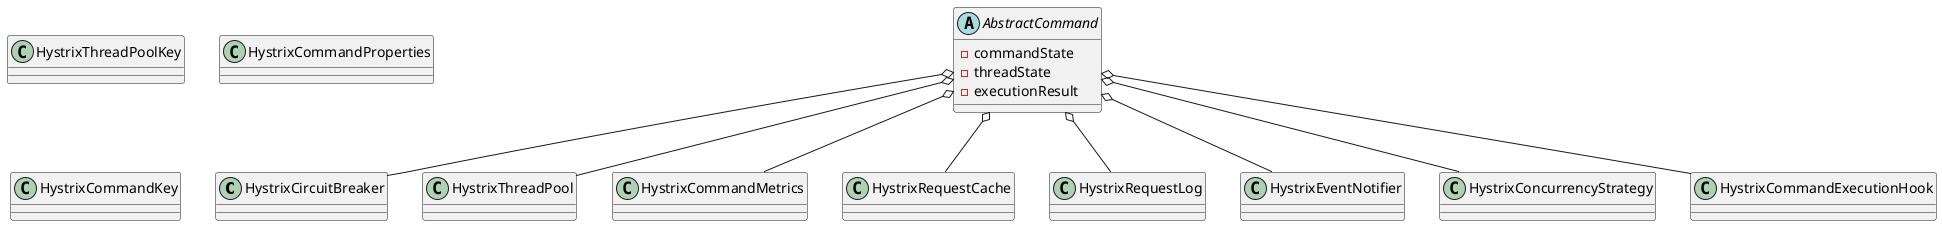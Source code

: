 @startuml

class HystrixCircuitBreaker
class HystrixThreadPool
class HystrixThreadPoolKey
class HystrixCommandProperties
class HystrixCommandMetrics
class HystrixCommandKey
class HystrixRequestCache
class HystrixRequestLog
class HystrixEventNotifier
class HystrixConcurrencyStrategy
class HystrixCommandExecutionHook


abstract class AbstractCommand{
- commandState
- threadState
- executionResult
}

AbstractCommand o-- HystrixCircuitBreaker
AbstractCommand o-- HystrixThreadPool
AbstractCommand o-- HystrixCommandMetrics
AbstractCommand o-- HystrixRequestCache
AbstractCommand o-- HystrixRequestLog
AbstractCommand o-- HystrixEventNotifier
AbstractCommand o-- HystrixConcurrencyStrategy
AbstractCommand o-- HystrixCommandExecutionHook



@enduml
